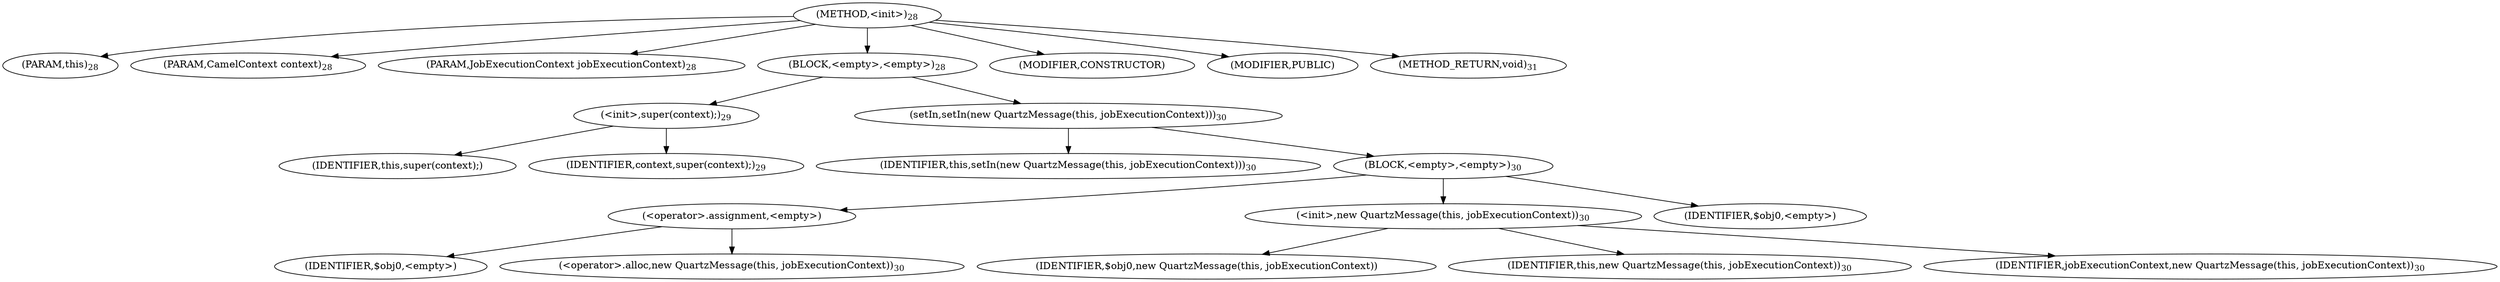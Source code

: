 digraph "&lt;init&gt;" {  
"13" [label = <(METHOD,&lt;init&gt;)<SUB>28</SUB>> ]
"4" [label = <(PARAM,this)<SUB>28</SUB>> ]
"14" [label = <(PARAM,CamelContext context)<SUB>28</SUB>> ]
"15" [label = <(PARAM,JobExecutionContext jobExecutionContext)<SUB>28</SUB>> ]
"16" [label = <(BLOCK,&lt;empty&gt;,&lt;empty&gt;)<SUB>28</SUB>> ]
"17" [label = <(&lt;init&gt;,super(context);)<SUB>29</SUB>> ]
"3" [label = <(IDENTIFIER,this,super(context);)> ]
"18" [label = <(IDENTIFIER,context,super(context);)<SUB>29</SUB>> ]
"19" [label = <(setIn,setIn(new QuartzMessage(this, jobExecutionContext)))<SUB>30</SUB>> ]
"6" [label = <(IDENTIFIER,this,setIn(new QuartzMessage(this, jobExecutionContext)))<SUB>30</SUB>> ]
"20" [label = <(BLOCK,&lt;empty&gt;,&lt;empty&gt;)<SUB>30</SUB>> ]
"21" [label = <(&lt;operator&gt;.assignment,&lt;empty&gt;)> ]
"22" [label = <(IDENTIFIER,$obj0,&lt;empty&gt;)> ]
"23" [label = <(&lt;operator&gt;.alloc,new QuartzMessage(this, jobExecutionContext))<SUB>30</SUB>> ]
"24" [label = <(&lt;init&gt;,new QuartzMessage(this, jobExecutionContext))<SUB>30</SUB>> ]
"25" [label = <(IDENTIFIER,$obj0,new QuartzMessage(this, jobExecutionContext))> ]
"5" [label = <(IDENTIFIER,this,new QuartzMessage(this, jobExecutionContext))<SUB>30</SUB>> ]
"26" [label = <(IDENTIFIER,jobExecutionContext,new QuartzMessage(this, jobExecutionContext))<SUB>30</SUB>> ]
"27" [label = <(IDENTIFIER,$obj0,&lt;empty&gt;)> ]
"28" [label = <(MODIFIER,CONSTRUCTOR)> ]
"29" [label = <(MODIFIER,PUBLIC)> ]
"30" [label = <(METHOD_RETURN,void)<SUB>31</SUB>> ]
  "13" -> "4" 
  "13" -> "14" 
  "13" -> "15" 
  "13" -> "16" 
  "13" -> "28" 
  "13" -> "29" 
  "13" -> "30" 
  "16" -> "17" 
  "16" -> "19" 
  "17" -> "3" 
  "17" -> "18" 
  "19" -> "6" 
  "19" -> "20" 
  "20" -> "21" 
  "20" -> "24" 
  "20" -> "27" 
  "21" -> "22" 
  "21" -> "23" 
  "24" -> "25" 
  "24" -> "5" 
  "24" -> "26" 
}
